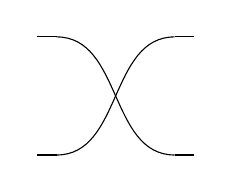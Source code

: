 \begin{tikzpicture}[rotate=90]
	\begin{pgfonlayer}{nodelayer}
		\node [style=none] (0) at (0.75, -0.75) {};
		\node [style=none] (1) at (0.75, 0.75) {};
		\node [style=none] (2) at (-0.75, -0.75) {};
		\node [style=none] (3) at (-0.75, 0.75) {};
		\node [style=none] (8) at (-0.75, 1) {};
		\node [style=none] (9) at (0.75, 1) {};
		\node [style=none] (10) at (-0.75, -1) {};
		\node [style=none] (11) at (0.75, -1) {};
	\end{pgfonlayer}
	\begin{pgfonlayer}{edgelayer}
		\draw [in=-90, out=90] (0.center) to (3.center);
		\draw [in=90, out=-90] (1.center) to (2.center);
		\draw (10.center) to (2.center);
		\draw (11.center) to (0.center);
		\draw (1.center) to (9.center);
		\draw (3.center) to (8.center);
	\end{pgfonlayer}
\end{tikzpicture}
